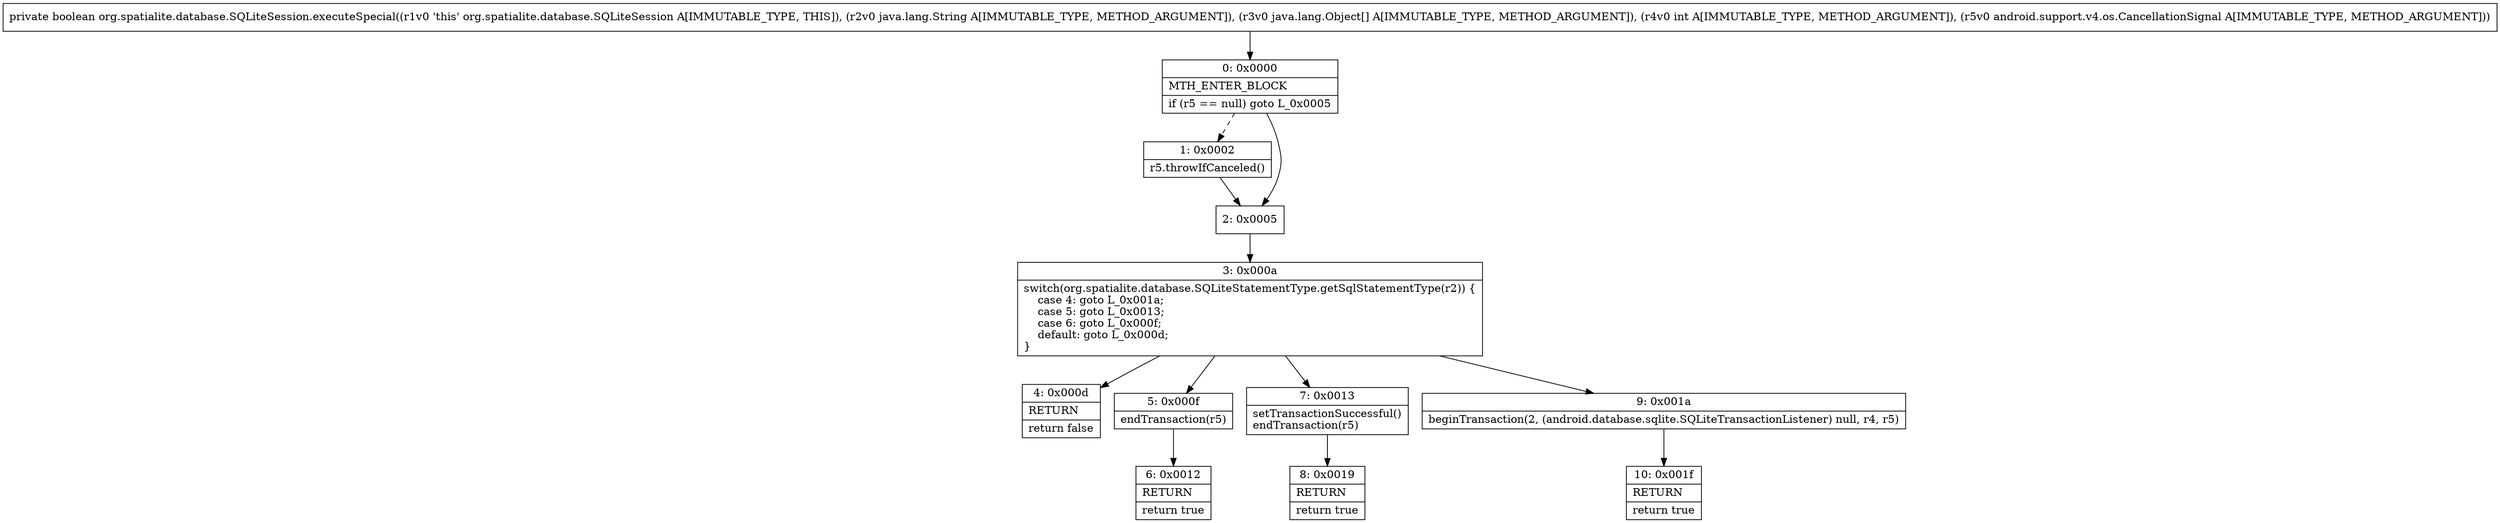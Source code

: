 digraph "CFG fororg.spatialite.database.SQLiteSession.executeSpecial(Ljava\/lang\/String;[Ljava\/lang\/Object;ILandroid\/support\/v4\/os\/CancellationSignal;)Z" {
Node_0 [shape=record,label="{0\:\ 0x0000|MTH_ENTER_BLOCK\l|if (r5 == null) goto L_0x0005\l}"];
Node_1 [shape=record,label="{1\:\ 0x0002|r5.throwIfCanceled()\l}"];
Node_2 [shape=record,label="{2\:\ 0x0005}"];
Node_3 [shape=record,label="{3\:\ 0x000a|switch(org.spatialite.database.SQLiteStatementType.getSqlStatementType(r2)) \{\l    case 4: goto L_0x001a;\l    case 5: goto L_0x0013;\l    case 6: goto L_0x000f;\l    default: goto L_0x000d;\l\}\l}"];
Node_4 [shape=record,label="{4\:\ 0x000d|RETURN\l|return false\l}"];
Node_5 [shape=record,label="{5\:\ 0x000f|endTransaction(r5)\l}"];
Node_6 [shape=record,label="{6\:\ 0x0012|RETURN\l|return true\l}"];
Node_7 [shape=record,label="{7\:\ 0x0013|setTransactionSuccessful()\lendTransaction(r5)\l}"];
Node_8 [shape=record,label="{8\:\ 0x0019|RETURN\l|return true\l}"];
Node_9 [shape=record,label="{9\:\ 0x001a|beginTransaction(2, (android.database.sqlite.SQLiteTransactionListener) null, r4, r5)\l}"];
Node_10 [shape=record,label="{10\:\ 0x001f|RETURN\l|return true\l}"];
MethodNode[shape=record,label="{private boolean org.spatialite.database.SQLiteSession.executeSpecial((r1v0 'this' org.spatialite.database.SQLiteSession A[IMMUTABLE_TYPE, THIS]), (r2v0 java.lang.String A[IMMUTABLE_TYPE, METHOD_ARGUMENT]), (r3v0 java.lang.Object[] A[IMMUTABLE_TYPE, METHOD_ARGUMENT]), (r4v0 int A[IMMUTABLE_TYPE, METHOD_ARGUMENT]), (r5v0 android.support.v4.os.CancellationSignal A[IMMUTABLE_TYPE, METHOD_ARGUMENT])) }"];
MethodNode -> Node_0;
Node_0 -> Node_1[style=dashed];
Node_0 -> Node_2;
Node_1 -> Node_2;
Node_2 -> Node_3;
Node_3 -> Node_4;
Node_3 -> Node_5;
Node_3 -> Node_7;
Node_3 -> Node_9;
Node_5 -> Node_6;
Node_7 -> Node_8;
Node_9 -> Node_10;
}

